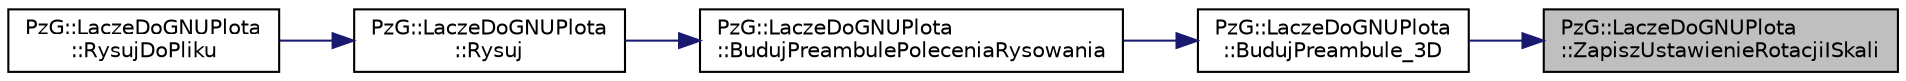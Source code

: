 digraph "PzG::LaczeDoGNUPlota::ZapiszUstawienieRotacjiISkali"
{
 // LATEX_PDF_SIZE
  edge [fontname="Helvetica",fontsize="10",labelfontname="Helvetica",labelfontsize="10"];
  node [fontname="Helvetica",fontsize="10",shape=record];
  rankdir="RL";
  Node1 [label="PzG::LaczeDoGNUPlota\l::ZapiszUstawienieRotacjiISkali",height=0.2,width=0.4,color="black", fillcolor="grey75", style="filled", fontcolor="black",tooltip="Tworzy polecenie ustawiające punkt obserwacji."];
  Node1 -> Node2 [dir="back",color="midnightblue",fontsize="10",style="solid",fontname="Helvetica"];
  Node2 [label="PzG::LaczeDoGNUPlota\l::BudujPreambule_3D",height=0.2,width=0.4,color="black", fillcolor="white", style="filled",URL="$class_pz_g_1_1_lacze_do_g_n_u_plota.html#a50a544677e52829cac4dd4a95b821dcb",tooltip="Tworzy preambułę poprzedzającą polecenie rysowania w trybie 3D."];
  Node2 -> Node3 [dir="back",color="midnightblue",fontsize="10",style="solid",fontname="Helvetica"];
  Node3 [label="PzG::LaczeDoGNUPlota\l::BudujPreambulePoleceniaRysowania",height=0.2,width=0.4,color="black", fillcolor="white", style="filled",URL="$class_pz_g_1_1_lacze_do_g_n_u_plota.html#a0da98f68f533070d5a32adbdb519cf56",tooltip="Tworzy preambułę poprzedzającą polecenie rysowania."];
  Node3 -> Node4 [dir="back",color="midnightblue",fontsize="10",style="solid",fontname="Helvetica"];
  Node4 [label="PzG::LaczeDoGNUPlota\l::Rysuj",height=0.2,width=0.4,color="black", fillcolor="white", style="filled",URL="$class_pz_g_1_1_lacze_do_g_n_u_plota.html#a065f5b8402737cc62b0ad4f66d028335",tooltip=" "];
  Node4 -> Node5 [dir="back",color="midnightblue",fontsize="10",style="solid",fontname="Helvetica"];
  Node5 [label="PzG::LaczeDoGNUPlota\l::RysujDoPliku",height=0.2,width=0.4,color="black", fillcolor="white", style="filled",URL="$class_pz_g_1_1_lacze_do_g_n_u_plota.html#addae9ac156ae2fb227f792faff3aa148",tooltip=" "];
}
